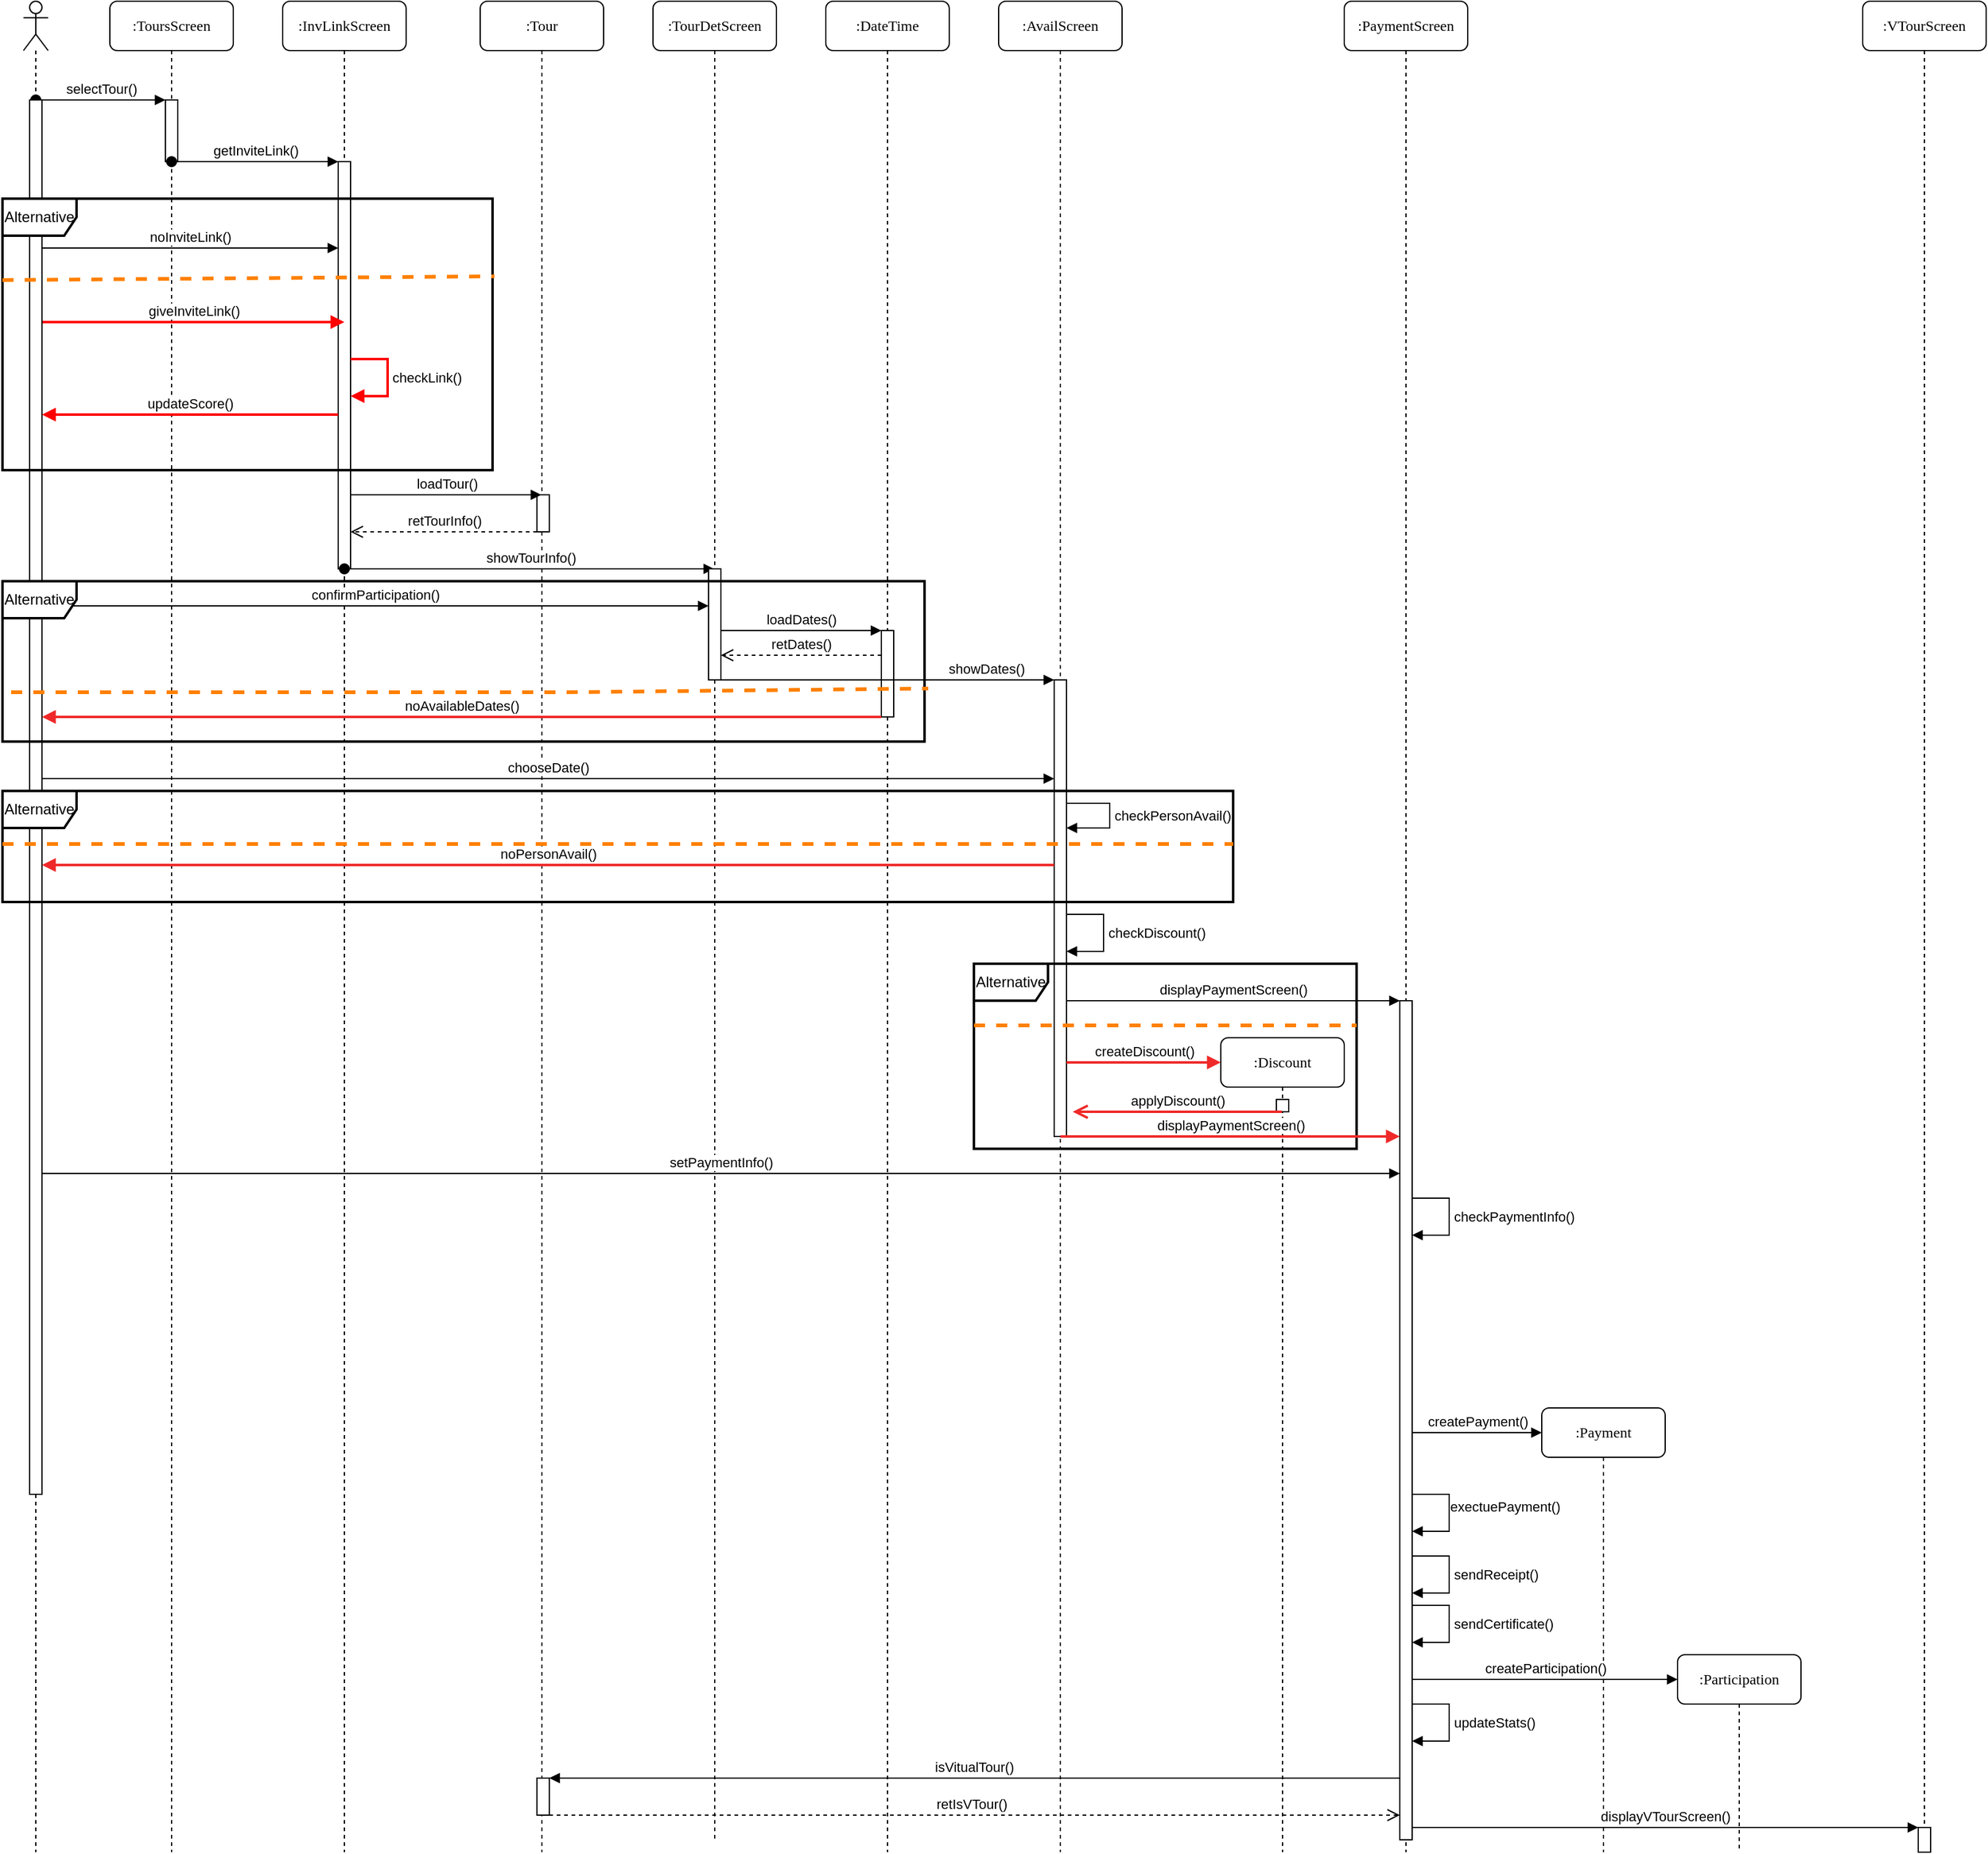 <mxfile version="21.2.9" type="device">
  <diagram name="Page-1" id="13e1069c-82ec-6db2-03f1-153e76fe0fe0">
    <mxGraphModel dx="1434" dy="746" grid="1" gridSize="10" guides="1" tooltips="1" connect="1" arrows="1" fold="1" page="1" pageScale="1" pageWidth="1100" pageHeight="850" background="none" math="0" shadow="0">
      <root>
        <mxCell id="0" />
        <mxCell id="1" parent="0" />
        <mxCell id="7baba1c4bc27f4b0-3" value=":Tour" style="shape=umlLifeline;perimeter=lifelinePerimeter;whiteSpace=wrap;html=1;container=1;collapsible=0;recursiveResize=0;outlineConnect=0;rounded=1;shadow=0;comic=0;labelBackgroundColor=none;strokeWidth=1;fontFamily=Verdana;fontSize=12;align=center;" parent="1" vertex="1">
          <mxGeometry x="400" y="80" width="100" height="1500" as="geometry" />
        </mxCell>
        <mxCell id="dj44LJOCPVhBjcXv33t8-38" value="" style="html=1;points=[];perimeter=orthogonalPerimeter;outlineConnect=0;targetShapes=umlLifeline;portConstraint=eastwest;newEdgeStyle={&quot;edgeStyle&quot;:&quot;elbowEdgeStyle&quot;,&quot;elbow&quot;:&quot;vertical&quot;,&quot;curved&quot;:0,&quot;rounded&quot;:0};" parent="7baba1c4bc27f4b0-3" vertex="1">
          <mxGeometry x="46" y="400" width="10" height="30" as="geometry" />
        </mxCell>
        <mxCell id="gjY2P6KVHGugal5kEeXi-45" value="" style="html=1;points=[];perimeter=orthogonalPerimeter;outlineConnect=0;targetShapes=umlLifeline;portConstraint=eastwest;newEdgeStyle={&quot;edgeStyle&quot;:&quot;elbowEdgeStyle&quot;,&quot;elbow&quot;:&quot;vertical&quot;,&quot;curved&quot;:0,&quot;rounded&quot;:0};" parent="7baba1c4bc27f4b0-3" vertex="1">
          <mxGeometry x="46" y="1440" width="10" height="30" as="geometry" />
        </mxCell>
        <mxCell id="7baba1c4bc27f4b0-2" value=":InvLinkScreen" style="shape=umlLifeline;perimeter=lifelinePerimeter;whiteSpace=wrap;html=1;container=1;collapsible=0;recursiveResize=0;outlineConnect=0;rounded=1;shadow=0;comic=0;labelBackgroundColor=none;strokeWidth=1;fontFamily=Verdana;fontSize=12;align=center;" parent="1" vertex="1">
          <mxGeometry x="240" y="80" width="100" height="1500" as="geometry" />
        </mxCell>
        <mxCell id="dj44LJOCPVhBjcXv33t8-22" value="" style="html=1;points=[];perimeter=orthogonalPerimeter;outlineConnect=0;targetShapes=umlLifeline;portConstraint=eastwest;newEdgeStyle={&quot;edgeStyle&quot;:&quot;elbowEdgeStyle&quot;,&quot;elbow&quot;:&quot;vertical&quot;,&quot;curved&quot;:0,&quot;rounded&quot;:0};" parent="7baba1c4bc27f4b0-2" vertex="1">
          <mxGeometry x="45" y="130" width="10" height="330" as="geometry" />
        </mxCell>
        <mxCell id="dj44LJOCPVhBjcXv33t8-31" value="checkLink()" style="html=1;align=left;spacingLeft=2;endArrow=block;rounded=0;edgeStyle=orthogonalEdgeStyle;curved=0;rounded=0;strokeColor=#FF0000;strokeWidth=2;" parent="7baba1c4bc27f4b0-2" target="dj44LJOCPVhBjcXv33t8-22" edge="1">
          <mxGeometry relative="1" as="geometry">
            <mxPoint x="55" y="290" as="sourcePoint" />
            <Array as="points">
              <mxPoint x="85" y="290" />
              <mxPoint x="85" y="320" />
            </Array>
            <mxPoint x="60" y="320" as="targetPoint" />
          </mxGeometry>
        </mxCell>
        <mxCell id="dj44LJOCPVhBjcXv33t8-37" value="loadTour()" style="html=1;verticalAlign=bottom;endArrow=block;edgeStyle=elbowEdgeStyle;elbow=vertical;curved=0;rounded=0;" parent="7baba1c4bc27f4b0-2" target="7baba1c4bc27f4b0-3" edge="1">
          <mxGeometry width="80" relative="1" as="geometry">
            <mxPoint x="55" y="400" as="sourcePoint" />
            <mxPoint x="135" y="400" as="targetPoint" />
          </mxGeometry>
        </mxCell>
        <mxCell id="dj44LJOCPVhBjcXv33t8-48" value="showTourInfo()" style="html=1;verticalAlign=bottom;startArrow=oval;endArrow=block;startSize=8;edgeStyle=elbowEdgeStyle;elbow=vertical;curved=0;rounded=0;" parent="7baba1c4bc27f4b0-2" target="7baba1c4bc27f4b0-4" edge="1">
          <mxGeometry x="0.009" relative="1" as="geometry">
            <mxPoint x="50" y="460" as="sourcePoint" />
            <mxPoint as="offset" />
          </mxGeometry>
        </mxCell>
        <mxCell id="7baba1c4bc27f4b0-4" value=":TourDetScreen" style="shape=umlLifeline;perimeter=lifelinePerimeter;whiteSpace=wrap;html=1;container=1;collapsible=0;recursiveResize=0;outlineConnect=0;rounded=1;shadow=0;comic=0;labelBackgroundColor=none;strokeWidth=1;fontFamily=Verdana;fontSize=12;align=center;" parent="1" vertex="1">
          <mxGeometry x="540" y="80" width="100" height="1490" as="geometry" />
        </mxCell>
        <mxCell id="dj44LJOCPVhBjcXv33t8-47" value="" style="html=1;points=[];perimeter=orthogonalPerimeter;outlineConnect=0;targetShapes=umlLifeline;portConstraint=eastwest;newEdgeStyle={&quot;edgeStyle&quot;:&quot;elbowEdgeStyle&quot;,&quot;elbow&quot;:&quot;vertical&quot;,&quot;curved&quot;:0,&quot;rounded&quot;:0};" parent="7baba1c4bc27f4b0-4" vertex="1">
          <mxGeometry x="45" y="460" width="10" height="90" as="geometry" />
        </mxCell>
        <mxCell id="7baba1c4bc27f4b0-5" value=":DateTime" style="shape=umlLifeline;perimeter=lifelinePerimeter;whiteSpace=wrap;html=1;container=1;collapsible=0;recursiveResize=0;outlineConnect=0;rounded=1;shadow=0;comic=0;labelBackgroundColor=none;strokeWidth=1;fontFamily=Verdana;fontSize=12;align=center;" parent="1" vertex="1">
          <mxGeometry x="680" y="80" width="100" height="1500" as="geometry" />
        </mxCell>
        <mxCell id="dj44LJOCPVhBjcXv33t8-50" value="" style="html=1;points=[];perimeter=orthogonalPerimeter;outlineConnect=0;targetShapes=umlLifeline;portConstraint=eastwest;newEdgeStyle={&quot;edgeStyle&quot;:&quot;elbowEdgeStyle&quot;,&quot;elbow&quot;:&quot;vertical&quot;,&quot;curved&quot;:0,&quot;rounded&quot;:0};" parent="7baba1c4bc27f4b0-5" vertex="1">
          <mxGeometry x="45" y="510" width="10" height="70" as="geometry" />
        </mxCell>
        <mxCell id="7baba1c4bc27f4b0-6" value=":AvailScreen" style="shape=umlLifeline;perimeter=lifelinePerimeter;whiteSpace=wrap;html=1;container=1;collapsible=0;recursiveResize=0;outlineConnect=0;rounded=1;shadow=0;comic=0;labelBackgroundColor=none;strokeWidth=1;fontFamily=Verdana;fontSize=12;align=center;" parent="1" vertex="1">
          <mxGeometry x="820" y="80" width="100" height="1500" as="geometry" />
        </mxCell>
        <mxCell id="gjY2P6KVHGugal5kEeXi-13" value="" style="html=1;points=[];perimeter=orthogonalPerimeter;outlineConnect=0;targetShapes=umlLifeline;portConstraint=eastwest;newEdgeStyle={&quot;edgeStyle&quot;:&quot;elbowEdgeStyle&quot;,&quot;elbow&quot;:&quot;vertical&quot;,&quot;curved&quot;:0,&quot;rounded&quot;:0};" parent="7baba1c4bc27f4b0-6" vertex="1">
          <mxGeometry x="45" y="550" width="10" height="370" as="geometry" />
        </mxCell>
        <mxCell id="gjY2P6KVHGugal5kEeXi-16" value="checkPersonAvail()" style="html=1;align=left;spacingLeft=2;endArrow=block;rounded=0;edgeStyle=orthogonalEdgeStyle;curved=0;rounded=0;" parent="7baba1c4bc27f4b0-6" target="gjY2P6KVHGugal5kEeXi-13" edge="1">
          <mxGeometry relative="1" as="geometry">
            <mxPoint x="55" y="650" as="sourcePoint" />
            <Array as="points">
              <mxPoint x="90" y="650" />
              <mxPoint x="90" y="670" />
            </Array>
            <mxPoint x="60" y="680" as="targetPoint" />
          </mxGeometry>
        </mxCell>
        <mxCell id="gjY2P6KVHGugal5kEeXi-17" value="checkDiscount()" style="html=1;align=left;spacingLeft=2;endArrow=block;rounded=0;edgeStyle=orthogonalEdgeStyle;curved=0;rounded=0;" parent="7baba1c4bc27f4b0-6" edge="1">
          <mxGeometry relative="1" as="geometry">
            <mxPoint x="55" y="740" as="sourcePoint" />
            <Array as="points">
              <mxPoint x="85" y="740" />
              <mxPoint x="85" y="770" />
            </Array>
            <mxPoint x="55" y="770" as="targetPoint" />
          </mxGeometry>
        </mxCell>
        <mxCell id="7baba1c4bc27f4b0-8" value=":ToursScreen" style="shape=umlLifeline;perimeter=lifelinePerimeter;whiteSpace=wrap;html=1;container=1;collapsible=0;recursiveResize=0;outlineConnect=0;rounded=1;shadow=0;comic=0;labelBackgroundColor=none;strokeWidth=1;fontFamily=Verdana;fontSize=12;align=center;" parent="1" vertex="1">
          <mxGeometry x="100" y="80" width="100" height="1500" as="geometry" />
        </mxCell>
        <mxCell id="dj44LJOCPVhBjcXv33t8-18" value="" style="html=1;points=[];perimeter=orthogonalPerimeter;outlineConnect=0;targetShapes=umlLifeline;portConstraint=eastwest;newEdgeStyle={&quot;edgeStyle&quot;:&quot;elbowEdgeStyle&quot;,&quot;elbow&quot;:&quot;vertical&quot;,&quot;curved&quot;:0,&quot;rounded&quot;:0};" parent="7baba1c4bc27f4b0-8" vertex="1">
          <mxGeometry x="45" y="80" width="10" height="50" as="geometry" />
        </mxCell>
        <mxCell id="dj44LJOCPVhBjcXv33t8-19" value="selectTour()" style="html=1;verticalAlign=bottom;startArrow=oval;endArrow=block;startSize=8;edgeStyle=elbowEdgeStyle;elbow=vertical;curved=0;rounded=0;" parent="7baba1c4bc27f4b0-8" target="dj44LJOCPVhBjcXv33t8-18" edge="1">
          <mxGeometry x="0.009" relative="1" as="geometry">
            <mxPoint x="-60" y="80" as="sourcePoint" />
            <mxPoint as="offset" />
          </mxGeometry>
        </mxCell>
        <mxCell id="dj44LJOCPVhBjcXv33t8-23" value="getInviteLink()" style="html=1;verticalAlign=bottom;startArrow=oval;endArrow=block;startSize=8;edgeStyle=elbowEdgeStyle;elbow=vertical;curved=0;rounded=0;" parent="7baba1c4bc27f4b0-8" target="dj44LJOCPVhBjcXv33t8-22" edge="1">
          <mxGeometry x="0.009" relative="1" as="geometry">
            <mxPoint x="50" y="130" as="sourcePoint" />
            <mxPoint as="offset" />
          </mxGeometry>
        </mxCell>
        <mxCell id="dj44LJOCPVhBjcXv33t8-29" value="giveInviteLink()" style="html=1;verticalAlign=bottom;endArrow=block;edgeStyle=elbowEdgeStyle;elbow=vertical;curved=0;rounded=0;strokeColor=#ff0000;strokeWidth=2;" parent="7baba1c4bc27f4b0-8" source="dj44LJOCPVhBjcXv33t8-24" edge="1">
          <mxGeometry width="80" relative="1" as="geometry">
            <mxPoint x="55" y="220" as="sourcePoint" />
            <mxPoint x="190" y="260" as="targetPoint" />
            <Array as="points">
              <mxPoint x="-10" y="260" />
            </Array>
          </mxGeometry>
        </mxCell>
        <mxCell id="dj44LJOCPVhBjcXv33t8-1" value="" style="shape=umlLifeline;perimeter=lifelinePerimeter;whiteSpace=wrap;html=1;container=1;dropTarget=0;collapsible=0;recursiveResize=0;outlineConnect=0;portConstraint=eastwest;newEdgeStyle={&quot;edgeStyle&quot;:&quot;elbowEdgeStyle&quot;,&quot;elbow&quot;:&quot;vertical&quot;,&quot;curved&quot;:0,&quot;rounded&quot;:0};participant=umlActor;" parent="1" vertex="1">
          <mxGeometry x="30" y="80" width="20" height="1500" as="geometry" />
        </mxCell>
        <mxCell id="dj44LJOCPVhBjcXv33t8-24" value="" style="html=1;points=[];perimeter=orthogonalPerimeter;outlineConnect=0;targetShapes=umlLifeline;portConstraint=eastwest;newEdgeStyle={&quot;edgeStyle&quot;:&quot;elbowEdgeStyle&quot;,&quot;elbow&quot;:&quot;vertical&quot;,&quot;curved&quot;:0,&quot;rounded&quot;:0};" parent="dj44LJOCPVhBjcXv33t8-1" vertex="1">
          <mxGeometry x="5" y="80" width="10" height="1130" as="geometry" />
        </mxCell>
        <mxCell id="dj44LJOCPVhBjcXv33t8-10" value=":PaymentScreen" style="shape=umlLifeline;perimeter=lifelinePerimeter;whiteSpace=wrap;html=1;container=1;collapsible=0;recursiveResize=0;outlineConnect=0;rounded=1;shadow=0;comic=0;labelBackgroundColor=none;strokeWidth=1;fontFamily=Verdana;fontSize=12;align=center;" parent="1" vertex="1">
          <mxGeometry x="1100" y="80" width="100" height="1500" as="geometry" />
        </mxCell>
        <mxCell id="gjY2P6KVHGugal5kEeXi-28" value="Alternative" style="shape=umlFrame;whiteSpace=wrap;html=1;pointerEvents=0;strokeWidth=2;" parent="dj44LJOCPVhBjcXv33t8-10" vertex="1">
          <mxGeometry x="-300" y="780" width="310" height="150" as="geometry" />
        </mxCell>
        <mxCell id="gjY2P6KVHGugal5kEeXi-29" value="" style="endArrow=none;dashed=1;html=1;rounded=0;strokeColor=#ff8000;strokeWidth=3;" parent="dj44LJOCPVhBjcXv33t8-10" edge="1">
          <mxGeometry width="50" height="50" relative="1" as="geometry">
            <mxPoint x="-300" y="830" as="sourcePoint" />
            <mxPoint x="10" y="830" as="targetPoint" />
            <Array as="points" />
          </mxGeometry>
        </mxCell>
        <mxCell id="gjY2P6KVHGugal5kEeXi-30" value="" style="html=1;points=[];perimeter=orthogonalPerimeter;outlineConnect=0;targetShapes=umlLifeline;portConstraint=eastwest;newEdgeStyle={&quot;edgeStyle&quot;:&quot;elbowEdgeStyle&quot;,&quot;elbow&quot;:&quot;vertical&quot;,&quot;curved&quot;:0,&quot;rounded&quot;:0};" parent="dj44LJOCPVhBjcXv33t8-10" vertex="1">
          <mxGeometry x="45" y="810" width="10" height="680" as="geometry" />
        </mxCell>
        <mxCell id="gjY2P6KVHGugal5kEeXi-32" value="checkPaymentInfo()" style="html=1;align=left;spacingLeft=2;endArrow=block;rounded=0;edgeStyle=orthogonalEdgeStyle;curved=0;rounded=0;" parent="dj44LJOCPVhBjcXv33t8-10" edge="1">
          <mxGeometry relative="1" as="geometry">
            <mxPoint x="55" y="970" as="sourcePoint" />
            <Array as="points">
              <mxPoint x="85" y="970" />
              <mxPoint x="85" y="1000" />
            </Array>
            <mxPoint x="55" y="1000" as="targetPoint" />
          </mxGeometry>
        </mxCell>
        <mxCell id="gjY2P6KVHGugal5kEeXi-34" value="createPayment()" style="html=1;verticalAlign=bottom;endArrow=block;edgeStyle=elbowEdgeStyle;elbow=vertical;curved=0;rounded=0;" parent="dj44LJOCPVhBjcXv33t8-10" source="gjY2P6KVHGugal5kEeXi-30" edge="1">
          <mxGeometry width="80" relative="1" as="geometry">
            <mxPoint x="60" y="1160" as="sourcePoint" />
            <mxPoint x="160" y="1160" as="targetPoint" />
          </mxGeometry>
        </mxCell>
        <mxCell id="7baba1c4bc27f4b0-7" value=":Discount" style="shape=umlLifeline;perimeter=lifelinePerimeter;whiteSpace=wrap;html=1;container=1;collapsible=0;recursiveResize=0;outlineConnect=0;rounded=1;shadow=0;comic=0;labelBackgroundColor=none;strokeWidth=1;fontFamily=Verdana;fontSize=12;align=center;" parent="dj44LJOCPVhBjcXv33t8-10" vertex="1">
          <mxGeometry x="-100" y="840" width="100" height="660" as="geometry" />
        </mxCell>
        <mxCell id="gjY2P6KVHGugal5kEeXi-35" value="" style="html=1;points=[];perimeter=orthogonalPerimeter;outlineConnect=0;targetShapes=umlLifeline;portConstraint=eastwest;newEdgeStyle={&quot;edgeStyle&quot;:&quot;elbowEdgeStyle&quot;,&quot;elbow&quot;:&quot;vertical&quot;,&quot;curved&quot;:0,&quot;rounded&quot;:0};" parent="7baba1c4bc27f4b0-7" vertex="1">
          <mxGeometry x="45" y="50" width="10" height="10" as="geometry" />
        </mxCell>
        <mxCell id="gjY2P6KVHGugal5kEeXi-38" value="" style="html=1;align=left;spacingLeft=2;endArrow=block;rounded=0;edgeStyle=orthogonalEdgeStyle;curved=0;rounded=0;" parent="dj44LJOCPVhBjcXv33t8-10" edge="1">
          <mxGeometry relative="1" as="geometry">
            <mxPoint x="55" y="1210" as="sourcePoint" />
            <Array as="points">
              <mxPoint x="85" y="1210" />
              <mxPoint x="85" y="1240" />
            </Array>
            <mxPoint x="55" y="1240" as="targetPoint" />
          </mxGeometry>
        </mxCell>
        <mxCell id="gjY2P6KVHGugal5kEeXi-39" value="exectuePayment()" style="edgeLabel;html=1;align=center;verticalAlign=middle;resizable=0;points=[];" parent="gjY2P6KVHGugal5kEeXi-38" vertex="1" connectable="0">
          <mxGeometry x="-0.267" relative="1" as="geometry">
            <mxPoint x="45" y="7" as="offset" />
          </mxGeometry>
        </mxCell>
        <mxCell id="gjY2P6KVHGugal5kEeXi-40" value="sendReceipt()" style="html=1;align=left;spacingLeft=2;endArrow=block;rounded=0;edgeStyle=orthogonalEdgeStyle;curved=0;rounded=0;" parent="dj44LJOCPVhBjcXv33t8-10" edge="1">
          <mxGeometry relative="1" as="geometry">
            <mxPoint x="55" y="1260" as="sourcePoint" />
            <Array as="points">
              <mxPoint x="85" y="1260" />
              <mxPoint x="85" y="1290" />
            </Array>
            <mxPoint x="55" y="1290" as="targetPoint" />
          </mxGeometry>
        </mxCell>
        <mxCell id="gjY2P6KVHGugal5kEeXi-41" value="sendCertificate()" style="html=1;align=left;spacingLeft=2;endArrow=block;rounded=0;edgeStyle=orthogonalEdgeStyle;curved=0;rounded=0;" parent="dj44LJOCPVhBjcXv33t8-10" edge="1">
          <mxGeometry relative="1" as="geometry">
            <mxPoint x="55" y="1300" as="sourcePoint" />
            <Array as="points">
              <mxPoint x="85" y="1300" />
              <mxPoint x="85" y="1330" />
            </Array>
            <mxPoint x="55" y="1330" as="targetPoint" />
          </mxGeometry>
        </mxCell>
        <mxCell id="gjY2P6KVHGugal5kEeXi-43" value="updateStats()" style="html=1;align=left;spacingLeft=2;endArrow=block;rounded=0;edgeStyle=orthogonalEdgeStyle;curved=0;rounded=0;" parent="dj44LJOCPVhBjcXv33t8-10" edge="1">
          <mxGeometry relative="1" as="geometry">
            <mxPoint x="55" y="1380" as="sourcePoint" />
            <Array as="points">
              <mxPoint x="85" y="1380" />
              <mxPoint x="85" y="1410" />
            </Array>
            <mxPoint x="55" y="1410" as="targetPoint" />
          </mxGeometry>
        </mxCell>
        <mxCell id="dj44LJOCPVhBjcXv33t8-11" value=":Payment" style="shape=umlLifeline;perimeter=lifelinePerimeter;whiteSpace=wrap;html=1;container=1;collapsible=0;recursiveResize=0;outlineConnect=0;rounded=1;shadow=0;comic=0;labelBackgroundColor=none;strokeWidth=1;fontFamily=Verdana;fontSize=12;align=center;" parent="1" vertex="1">
          <mxGeometry x="1260" y="1220" width="100" height="360" as="geometry" />
        </mxCell>
        <mxCell id="dj44LJOCPVhBjcXv33t8-12" value=":Participation" style="shape=umlLifeline;perimeter=lifelinePerimeter;whiteSpace=wrap;html=1;container=1;collapsible=0;recursiveResize=0;outlineConnect=0;rounded=1;shadow=0;comic=0;labelBackgroundColor=none;strokeWidth=1;fontFamily=Verdana;fontSize=12;align=center;" parent="1" vertex="1">
          <mxGeometry x="1370" y="1420" width="100" height="160" as="geometry" />
        </mxCell>
        <mxCell id="dj44LJOCPVhBjcXv33t8-16" value=":VTourScreen" style="shape=umlLifeline;perimeter=lifelinePerimeter;whiteSpace=wrap;html=1;container=1;collapsible=0;recursiveResize=0;outlineConnect=0;rounded=1;shadow=0;comic=0;labelBackgroundColor=none;strokeWidth=1;fontFamily=Verdana;fontSize=12;align=center;" parent="1" vertex="1">
          <mxGeometry x="1520" y="80" width="100" height="1500" as="geometry" />
        </mxCell>
        <mxCell id="gjY2P6KVHGugal5kEeXi-49" value="" style="html=1;points=[];perimeter=orthogonalPerimeter;outlineConnect=0;targetShapes=umlLifeline;portConstraint=eastwest;newEdgeStyle={&quot;edgeStyle&quot;:&quot;elbowEdgeStyle&quot;,&quot;elbow&quot;:&quot;vertical&quot;,&quot;curved&quot;:0,&quot;rounded&quot;:0};" parent="dj44LJOCPVhBjcXv33t8-16" vertex="1">
          <mxGeometry x="45" y="1480" width="10" height="20" as="geometry" />
        </mxCell>
        <mxCell id="dj44LJOCPVhBjcXv33t8-26" value="noInviteLink()" style="html=1;verticalAlign=bottom;endArrow=block;edgeStyle=elbowEdgeStyle;elbow=vertical;curved=0;rounded=0;" parent="1" source="dj44LJOCPVhBjcXv33t8-24" target="dj44LJOCPVhBjcXv33t8-22" edge="1">
          <mxGeometry width="80" relative="1" as="geometry">
            <mxPoint x="70" y="260" as="sourcePoint" />
            <mxPoint x="150" y="260" as="targetPoint" />
            <Array as="points">
              <mxPoint x="90" y="280" />
            </Array>
          </mxGeometry>
        </mxCell>
        <mxCell id="dj44LJOCPVhBjcXv33t8-35" value="Alternative" style="shape=umlFrame;whiteSpace=wrap;html=1;pointerEvents=0;strokeWidth=2;" parent="1" vertex="1">
          <mxGeometry x="13" y="240" width="397" height="220" as="geometry" />
        </mxCell>
        <mxCell id="dj44LJOCPVhBjcXv33t8-36" value="" style="endArrow=none;dashed=1;html=1;rounded=0;exitX=0;exitY=0.3;exitDx=0;exitDy=0;exitPerimeter=0;entryX=1.004;entryY=0.286;entryDx=0;entryDy=0;entryPerimeter=0;strokeColor=#ff8000;strokeWidth=3;" parent="1" source="dj44LJOCPVhBjcXv33t8-35" target="dj44LJOCPVhBjcXv33t8-35" edge="1">
          <mxGeometry width="50" height="50" relative="1" as="geometry">
            <mxPoint x="50" y="330" as="sourcePoint" />
            <mxPoint x="100" y="280" as="targetPoint" />
          </mxGeometry>
        </mxCell>
        <mxCell id="dj44LJOCPVhBjcXv33t8-44" value="updateScore()" style="html=1;verticalAlign=bottom;endArrow=none;edgeStyle=elbowEdgeStyle;elbow=vertical;curved=0;rounded=0;startArrow=block;startFill=1;endFill=0;strokeWidth=2;strokeColor=#ff0000;" parent="1" target="dj44LJOCPVhBjcXv33t8-22" edge="1">
          <mxGeometry width="80" relative="1" as="geometry">
            <mxPoint x="45" y="415" as="sourcePoint" />
            <mxPoint x="255" y="425" as="targetPoint" />
          </mxGeometry>
        </mxCell>
        <mxCell id="dj44LJOCPVhBjcXv33t8-46" value="retTourInfo()" style="html=1;verticalAlign=bottom;endArrow=open;dashed=1;endSize=8;edgeStyle=elbowEdgeStyle;elbow=vertical;curved=0;rounded=0;" parent="1" source="dj44LJOCPVhBjcXv33t8-38" target="dj44LJOCPVhBjcXv33t8-22" edge="1">
          <mxGeometry relative="1" as="geometry">
            <mxPoint x="400" y="510" as="sourcePoint" />
            <mxPoint x="300" y="520" as="targetPoint" />
            <Array as="points">
              <mxPoint x="420" y="510" />
            </Array>
          </mxGeometry>
        </mxCell>
        <mxCell id="dj44LJOCPVhBjcXv33t8-49" value="confirmParticipation()" style="html=1;verticalAlign=bottom;endArrow=block;edgeStyle=elbowEdgeStyle;elbow=vertical;curved=0;rounded=0;" parent="1" source="dj44LJOCPVhBjcXv33t8-24" target="dj44LJOCPVhBjcXv33t8-47" edge="1">
          <mxGeometry width="80" relative="1" as="geometry">
            <mxPoint x="500" y="580" as="sourcePoint" />
            <mxPoint x="580" y="580" as="targetPoint" />
            <Array as="points">
              <mxPoint x="490" y="570" />
              <mxPoint x="410" y="590" />
            </Array>
          </mxGeometry>
        </mxCell>
        <mxCell id="gjY2P6KVHGugal5kEeXi-1" value="noAvailableDates()" style="html=1;verticalAlign=bottom;endArrow=block;edgeStyle=elbowEdgeStyle;elbow=vertical;curved=0;rounded=0;strokeColor=#ef2929;strokeWidth=2;" parent="1" source="dj44LJOCPVhBjcXv33t8-50" target="dj44LJOCPVhBjcXv33t8-24" edge="1">
          <mxGeometry width="80" relative="1" as="geometry">
            <mxPoint x="630" y="640" as="sourcePoint" />
            <mxPoint x="710" y="640" as="targetPoint" />
            <Array as="points">
              <mxPoint x="670" y="660" />
              <mxPoint x="580" y="650" />
            </Array>
          </mxGeometry>
        </mxCell>
        <mxCell id="gjY2P6KVHGugal5kEeXi-5" value="Alternative" style="shape=umlFrame;whiteSpace=wrap;html=1;pointerEvents=0;strokeWidth=2;" parent="1" vertex="1">
          <mxGeometry x="13" y="550" width="747" height="130" as="geometry" />
        </mxCell>
        <mxCell id="gjY2P6KVHGugal5kEeXi-6" value="" style="endArrow=none;dashed=1;html=1;rounded=0;entryX=1.004;entryY=0.669;entryDx=0;entryDy=0;entryPerimeter=0;strokeColor=#ff8000;strokeWidth=3;" parent="1" target="gjY2P6KVHGugal5kEeXi-5" edge="1">
          <mxGeometry width="50" height="50" relative="1" as="geometry">
            <mxPoint x="20" y="640" as="sourcePoint" />
            <mxPoint x="412" y="628.5" as="targetPoint" />
            <Array as="points">
              <mxPoint x="470" y="640" />
            </Array>
          </mxGeometry>
        </mxCell>
        <mxCell id="gjY2P6KVHGugal5kEeXi-9" value="retDates()" style="html=1;verticalAlign=bottom;endArrow=open;dashed=1;endSize=8;edgeStyle=elbowEdgeStyle;elbow=vertical;curved=0;rounded=0;" parent="1" source="dj44LJOCPVhBjcXv33t8-50" target="dj44LJOCPVhBjcXv33t8-47" edge="1">
          <mxGeometry relative="1" as="geometry">
            <mxPoint x="700" y="620" as="sourcePoint" />
            <mxPoint x="620" y="620" as="targetPoint" />
            <Array as="points">
              <mxPoint x="690" y="610" />
              <mxPoint x="690" y="620" />
            </Array>
          </mxGeometry>
        </mxCell>
        <mxCell id="gjY2P6KVHGugal5kEeXi-10" value="loadDates()" style="html=1;verticalAlign=bottom;endArrow=block;edgeStyle=elbowEdgeStyle;elbow=vertical;curved=0;rounded=0;" parent="1" source="dj44LJOCPVhBjcXv33t8-47" target="dj44LJOCPVhBjcXv33t8-50" edge="1">
          <mxGeometry width="80" relative="1" as="geometry">
            <mxPoint x="620" y="590" as="sourcePoint" />
            <mxPoint x="700" y="590" as="targetPoint" />
            <Array as="points">
              <mxPoint x="630" y="590" />
            </Array>
          </mxGeometry>
        </mxCell>
        <mxCell id="gjY2P6KVHGugal5kEeXi-12" value="showDates()" style="html=1;verticalAlign=bottom;endArrow=block;edgeStyle=elbowEdgeStyle;elbow=vertical;curved=0;rounded=0;" parent="1" source="dj44LJOCPVhBjcXv33t8-47" target="gjY2P6KVHGugal5kEeXi-13" edge="1">
          <mxGeometry x="0.593" width="80" relative="1" as="geometry">
            <mxPoint x="780" y="630" as="sourcePoint" />
            <mxPoint x="860" y="630" as="targetPoint" />
            <Array as="points">
              <mxPoint x="830" y="630" />
            </Array>
            <mxPoint as="offset" />
          </mxGeometry>
        </mxCell>
        <mxCell id="gjY2P6KVHGugal5kEeXi-14" value="chooseDate()" style="html=1;verticalAlign=bottom;endArrow=block;edgeStyle=elbowEdgeStyle;elbow=vertical;curved=0;rounded=0;" parent="1" source="dj44LJOCPVhBjcXv33t8-24" target="gjY2P6KVHGugal5kEeXi-13" edge="1">
          <mxGeometry width="80" relative="1" as="geometry">
            <mxPoint x="60" y="710" as="sourcePoint" />
            <mxPoint x="140" y="710" as="targetPoint" />
            <Array as="points">
              <mxPoint x="820" y="710" />
            </Array>
          </mxGeometry>
        </mxCell>
        <mxCell id="gjY2P6KVHGugal5kEeXi-18" value="noPersonAvail()" style="html=1;verticalAlign=bottom;endArrow=block;edgeStyle=elbowEdgeStyle;elbow=vertical;curved=0;rounded=0;strokeColor=#ef2929;strokeWidth=2;" parent="1" source="gjY2P6KVHGugal5kEeXi-13" target="dj44LJOCPVhBjcXv33t8-24" edge="1">
          <mxGeometry width="80" relative="1" as="geometry">
            <mxPoint x="510" y="740" as="sourcePoint" />
            <mxPoint x="59" y="780" as="targetPoint" />
            <Array as="points">
              <mxPoint x="690" y="780" />
            </Array>
            <mxPoint as="offset" />
          </mxGeometry>
        </mxCell>
        <mxCell id="gjY2P6KVHGugal5kEeXi-19" value="Alternative" style="shape=umlFrame;whiteSpace=wrap;html=1;pointerEvents=0;strokeWidth=2;" parent="1" vertex="1">
          <mxGeometry x="13" y="720" width="997" height="90" as="geometry" />
        </mxCell>
        <mxCell id="gjY2P6KVHGugal5kEeXi-20" value="" style="endArrow=none;dashed=1;html=1;rounded=0;strokeColor=#ff8000;strokeWidth=3;" parent="1" edge="1">
          <mxGeometry width="50" height="50" relative="1" as="geometry">
            <mxPoint x="13" y="763" as="sourcePoint" />
            <mxPoint x="1010" y="763" as="targetPoint" />
            <Array as="points">
              <mxPoint x="463" y="763" />
            </Array>
          </mxGeometry>
        </mxCell>
        <mxCell id="gjY2P6KVHGugal5kEeXi-21" value="displayPaymentScreen()" style="html=1;verticalAlign=bottom;endArrow=block;edgeStyle=elbowEdgeStyle;elbow=vertical;curved=0;rounded=0;" parent="1" source="gjY2P6KVHGugal5kEeXi-13" target="gjY2P6KVHGugal5kEeXi-30" edge="1">
          <mxGeometry width="80" relative="1" as="geometry">
            <mxPoint x="920" y="890" as="sourcePoint" />
            <mxPoint x="1140" y="890" as="targetPoint" />
            <Array as="points">
              <mxPoint x="1040" y="890" />
              <mxPoint x="960" y="880" />
            </Array>
          </mxGeometry>
        </mxCell>
        <mxCell id="gjY2P6KVHGugal5kEeXi-26" value="applyDiscount()" style="html=1;verticalAlign=bottom;endArrow=open;endSize=8;edgeStyle=elbowEdgeStyle;elbow=vertical;curved=0;rounded=0;strokeColor=#ef2929;strokeWidth=2;" parent="1" source="7baba1c4bc27f4b0-7" edge="1">
          <mxGeometry relative="1" as="geometry">
            <mxPoint x="1005" y="980" as="sourcePoint" />
            <mxPoint x="880" y="980" as="targetPoint" />
            <Array as="points">
              <mxPoint x="990" y="980" />
              <mxPoint x="970" y="970" />
            </Array>
          </mxGeometry>
        </mxCell>
        <mxCell id="gjY2P6KVHGugal5kEeXi-27" value="displayPaymentScreen()" style="html=1;verticalAlign=bottom;endArrow=block;edgeStyle=elbowEdgeStyle;elbow=vertical;curved=0;rounded=0;strokeWidth=2;strokeColor=#ef2929;" parent="1" target="gjY2P6KVHGugal5kEeXi-30" edge="1">
          <mxGeometry width="80" relative="1" as="geometry">
            <mxPoint x="870" y="1000" as="sourcePoint" />
            <mxPoint x="1130" y="1000" as="targetPoint" />
            <Array as="points">
              <mxPoint x="965" y="1000" />
            </Array>
          </mxGeometry>
        </mxCell>
        <mxCell id="gjY2P6KVHGugal5kEeXi-31" value="setPaymentInfo()" style="html=1;verticalAlign=bottom;endArrow=block;edgeStyle=elbowEdgeStyle;elbow=vertical;curved=0;rounded=0;" parent="1" source="dj44LJOCPVhBjcXv33t8-24" target="gjY2P6KVHGugal5kEeXi-30" edge="1">
          <mxGeometry width="80" relative="1" as="geometry">
            <mxPoint x="50" y="1010" as="sourcePoint" />
            <mxPoint x="130" y="1030" as="targetPoint" />
            <Array as="points">
              <mxPoint x="88" y="1030" />
            </Array>
          </mxGeometry>
        </mxCell>
        <mxCell id="gjY2P6KVHGugal5kEeXi-24" value="createDiscount()" style="html=1;verticalAlign=bottom;endArrow=block;edgeStyle=elbowEdgeStyle;elbow=vertical;curved=0;rounded=0;strokeColor=#ef2929;strokeWidth=2;" parent="1" source="gjY2P6KVHGugal5kEeXi-13" edge="1">
          <mxGeometry width="80" relative="1" as="geometry">
            <mxPoint x="880" y="900" as="sourcePoint" />
            <mxPoint x="1000" y="940" as="targetPoint" />
            <Array as="points">
              <mxPoint x="960" y="940" />
              <mxPoint x="990" y="930" />
              <mxPoint x="920" y="920" />
              <mxPoint x="990" y="900" />
            </Array>
          </mxGeometry>
        </mxCell>
        <mxCell id="gjY2P6KVHGugal5kEeXi-42" value="createParticipation()" style="html=1;verticalAlign=bottom;endArrow=block;edgeStyle=elbowEdgeStyle;elbow=vertical;curved=0;rounded=0;" parent="1" source="gjY2P6KVHGugal5kEeXi-30" edge="1">
          <mxGeometry width="80" relative="1" as="geometry">
            <mxPoint x="1190" y="1440" as="sourcePoint" />
            <mxPoint x="1370" y="1440" as="targetPoint" />
            <Array as="points">
              <mxPoint x="1310" y="1440" />
              <mxPoint x="1330" y="1450" />
              <mxPoint x="1360" y="1440" />
            </Array>
          </mxGeometry>
        </mxCell>
        <mxCell id="gjY2P6KVHGugal5kEeXi-44" value="isVitualTour()" style="html=1;verticalAlign=bottom;endArrow=block;edgeStyle=elbowEdgeStyle;elbow=vertical;curved=0;rounded=0;" parent="1" source="gjY2P6KVHGugal5kEeXi-30" target="gjY2P6KVHGugal5kEeXi-45" edge="1">
          <mxGeometry x="0.002" width="80" relative="1" as="geometry">
            <mxPoint x="930" y="1520" as="sourcePoint" />
            <mxPoint x="510" y="1520" as="targetPoint" />
            <Array as="points">
              <mxPoint x="530" y="1520" />
            </Array>
            <mxPoint as="offset" />
          </mxGeometry>
        </mxCell>
        <mxCell id="gjY2P6KVHGugal5kEeXi-47" value="retIsVTour()" style="html=1;verticalAlign=bottom;endArrow=open;dashed=1;endSize=8;edgeStyle=elbowEdgeStyle;elbow=vertical;curved=0;rounded=0;" parent="1" source="7baba1c4bc27f4b0-3" target="gjY2P6KVHGugal5kEeXi-30" edge="1">
          <mxGeometry relative="1" as="geometry">
            <mxPoint x="1010" y="1540" as="sourcePoint" />
            <mxPoint x="1140" y="1550" as="targetPoint" />
            <Array as="points">
              <mxPoint x="680" y="1550" />
              <mxPoint x="540" y="1560" />
            </Array>
          </mxGeometry>
        </mxCell>
        <mxCell id="gjY2P6KVHGugal5kEeXi-48" value="displayVTourScreen()" style="html=1;verticalAlign=bottom;endArrow=block;edgeStyle=elbowEdgeStyle;elbow=vertical;curved=0;rounded=0;" parent="1" source="gjY2P6KVHGugal5kEeXi-30" target="gjY2P6KVHGugal5kEeXi-49" edge="1">
          <mxGeometry width="80" relative="1" as="geometry">
            <mxPoint x="1160" y="1560" as="sourcePoint" />
            <mxPoint x="1510" y="1570" as="targetPoint" />
            <Array as="points">
              <mxPoint x="1440" y="1560" />
            </Array>
          </mxGeometry>
        </mxCell>
      </root>
    </mxGraphModel>
  </diagram>
</mxfile>

